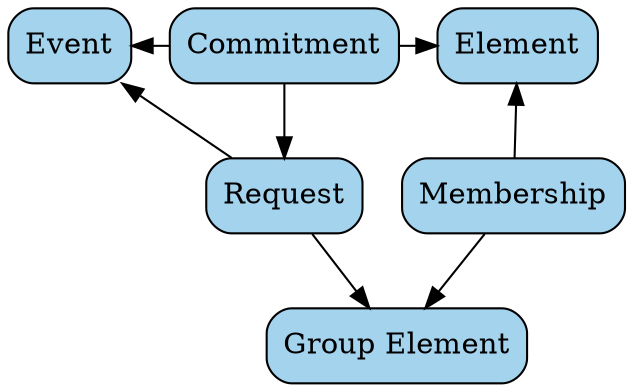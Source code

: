 digraph models {
  rankdir=TB;
  node [shape=box, style="filled,rounded", fillcolor=lightskyblue2];

  {rank=same; Element; Commitment; Event;}
  {rank=same; Membership, Request;}
  Request -> Event;
  Request -> "Group Element";
  Event -> Commitment [dir="back"];
  Commitment -> Element;
  Commitment -> Request;

  Membership -> "Group Element";
  Membership -> Element;
}